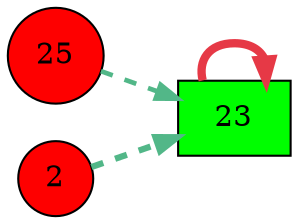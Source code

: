 digraph G{
rankdir=LR;
25 [style=filled, shape=circle, fillcolor="#fe0000", label="25"];
2 [style=filled, shape=circle, fillcolor="#fe0000", label="2"];
23 [style=filled, shape=box, fillcolor="#00fe00", label="23"];
23 -> 23 [color="#e63946",penwidth=4.00];
2 -> 23 [color="#52b788",style=dashed,penwidth=3.00];
25 -> 23 [color="#52b788",style=dashed,penwidth=2.27];
}